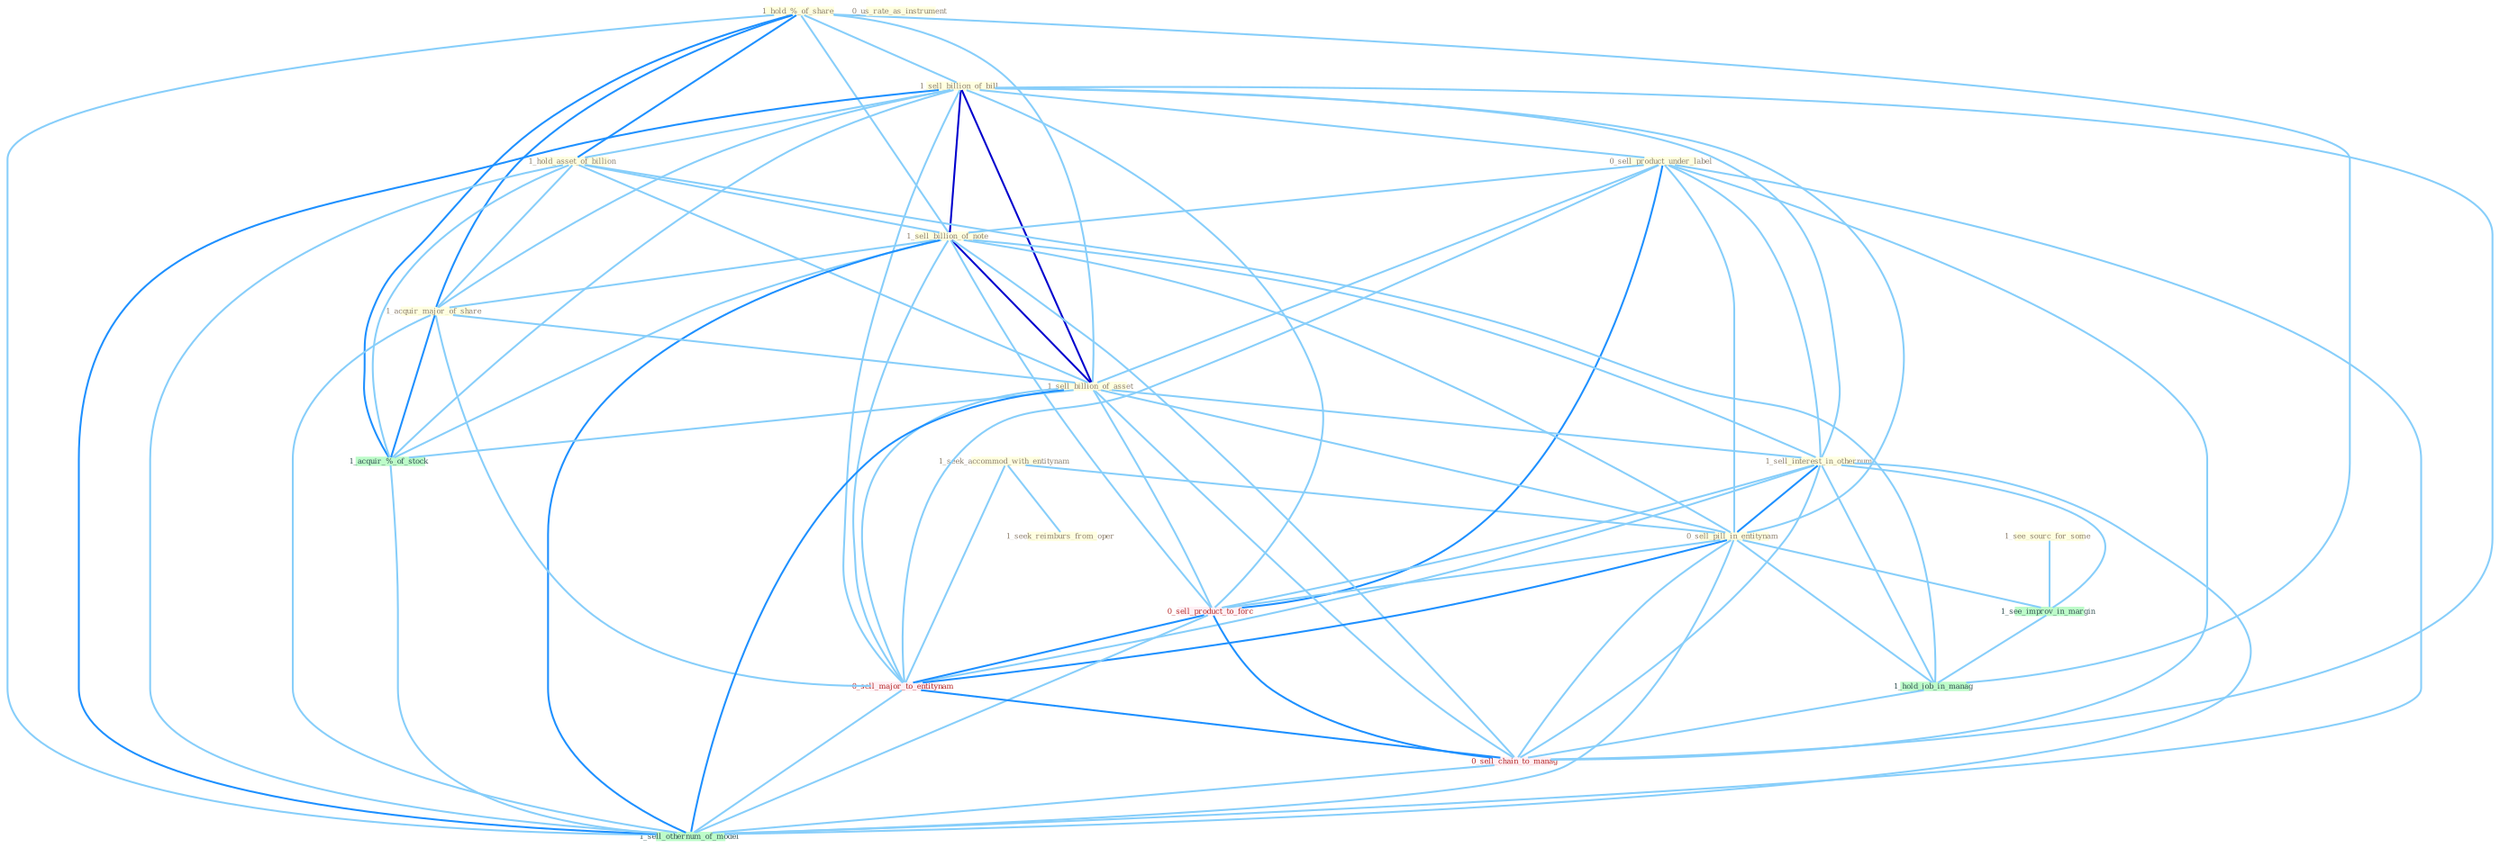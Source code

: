 Graph G{ 
    node
    [shape=polygon,style=filled,width=.5,height=.06,color="#BDFCC9",fixedsize=true,fontsize=4,
    fontcolor="#2f4f4f"];
    {node
    [color="#ffffe0", fontcolor="#8b7d6b"] "1_hold_%_of_share " "0_us_rate_as_instrument " "1_seek_accommod_with_entitynam " "1_sell_billion_of_bill " "1_see_sourc_for_some " "0_sell_product_under_label " "1_hold_asset_of_billion " "1_sell_billion_of_note " "1_acquir_major_of_share " "1_seek_reimburs_from_oper " "1_sell_billion_of_asset " "1_sell_interest_in_othernum " "0_sell_pill_in_entitynam "}
{node [color="#fff0f5", fontcolor="#b22222"] "0_sell_product_to_forc " "0_sell_major_to_entitynam " "0_sell_chain_to_manag "}
edge [color="#B0E2FF"];

	"1_hold_%_of_share " -- "1_sell_billion_of_bill " [w="1", color="#87cefa" ];
	"1_hold_%_of_share " -- "1_hold_asset_of_billion " [w="2", color="#1e90ff" , len=0.8];
	"1_hold_%_of_share " -- "1_sell_billion_of_note " [w="1", color="#87cefa" ];
	"1_hold_%_of_share " -- "1_acquir_major_of_share " [w="2", color="#1e90ff" , len=0.8];
	"1_hold_%_of_share " -- "1_sell_billion_of_asset " [w="1", color="#87cefa" ];
	"1_hold_%_of_share " -- "1_acquir_%_of_stock " [w="2", color="#1e90ff" , len=0.8];
	"1_hold_%_of_share " -- "1_hold_job_in_manag " [w="1", color="#87cefa" ];
	"1_hold_%_of_share " -- "1_sell_othernum_of_model " [w="1", color="#87cefa" ];
	"1_seek_accommod_with_entitynam " -- "1_seek_reimburs_from_oper " [w="1", color="#87cefa" ];
	"1_seek_accommod_with_entitynam " -- "0_sell_pill_in_entitynam " [w="1", color="#87cefa" ];
	"1_seek_accommod_with_entitynam " -- "0_sell_major_to_entitynam " [w="1", color="#87cefa" ];
	"1_sell_billion_of_bill " -- "0_sell_product_under_label " [w="1", color="#87cefa" ];
	"1_sell_billion_of_bill " -- "1_hold_asset_of_billion " [w="1", color="#87cefa" ];
	"1_sell_billion_of_bill " -- "1_sell_billion_of_note " [w="3", color="#0000cd" , len=0.6];
	"1_sell_billion_of_bill " -- "1_acquir_major_of_share " [w="1", color="#87cefa" ];
	"1_sell_billion_of_bill " -- "1_sell_billion_of_asset " [w="3", color="#0000cd" , len=0.6];
	"1_sell_billion_of_bill " -- "1_sell_interest_in_othernum " [w="1", color="#87cefa" ];
	"1_sell_billion_of_bill " -- "0_sell_pill_in_entitynam " [w="1", color="#87cefa" ];
	"1_sell_billion_of_bill " -- "1_acquir_%_of_stock " [w="1", color="#87cefa" ];
	"1_sell_billion_of_bill " -- "0_sell_product_to_forc " [w="1", color="#87cefa" ];
	"1_sell_billion_of_bill " -- "0_sell_major_to_entitynam " [w="1", color="#87cefa" ];
	"1_sell_billion_of_bill " -- "0_sell_chain_to_manag " [w="1", color="#87cefa" ];
	"1_sell_billion_of_bill " -- "1_sell_othernum_of_model " [w="2", color="#1e90ff" , len=0.8];
	"1_see_sourc_for_some " -- "1_see_improv_in_margin " [w="1", color="#87cefa" ];
	"0_sell_product_under_label " -- "1_sell_billion_of_note " [w="1", color="#87cefa" ];
	"0_sell_product_under_label " -- "1_sell_billion_of_asset " [w="1", color="#87cefa" ];
	"0_sell_product_under_label " -- "1_sell_interest_in_othernum " [w="1", color="#87cefa" ];
	"0_sell_product_under_label " -- "0_sell_pill_in_entitynam " [w="1", color="#87cefa" ];
	"0_sell_product_under_label " -- "0_sell_product_to_forc " [w="2", color="#1e90ff" , len=0.8];
	"0_sell_product_under_label " -- "0_sell_major_to_entitynam " [w="1", color="#87cefa" ];
	"0_sell_product_under_label " -- "0_sell_chain_to_manag " [w="1", color="#87cefa" ];
	"0_sell_product_under_label " -- "1_sell_othernum_of_model " [w="1", color="#87cefa" ];
	"1_hold_asset_of_billion " -- "1_sell_billion_of_note " [w="1", color="#87cefa" ];
	"1_hold_asset_of_billion " -- "1_acquir_major_of_share " [w="1", color="#87cefa" ];
	"1_hold_asset_of_billion " -- "1_sell_billion_of_asset " [w="1", color="#87cefa" ];
	"1_hold_asset_of_billion " -- "1_acquir_%_of_stock " [w="1", color="#87cefa" ];
	"1_hold_asset_of_billion " -- "1_hold_job_in_manag " [w="1", color="#87cefa" ];
	"1_hold_asset_of_billion " -- "1_sell_othernum_of_model " [w="1", color="#87cefa" ];
	"1_sell_billion_of_note " -- "1_acquir_major_of_share " [w="1", color="#87cefa" ];
	"1_sell_billion_of_note " -- "1_sell_billion_of_asset " [w="3", color="#0000cd" , len=0.6];
	"1_sell_billion_of_note " -- "1_sell_interest_in_othernum " [w="1", color="#87cefa" ];
	"1_sell_billion_of_note " -- "0_sell_pill_in_entitynam " [w="1", color="#87cefa" ];
	"1_sell_billion_of_note " -- "1_acquir_%_of_stock " [w="1", color="#87cefa" ];
	"1_sell_billion_of_note " -- "0_sell_product_to_forc " [w="1", color="#87cefa" ];
	"1_sell_billion_of_note " -- "0_sell_major_to_entitynam " [w="1", color="#87cefa" ];
	"1_sell_billion_of_note " -- "0_sell_chain_to_manag " [w="1", color="#87cefa" ];
	"1_sell_billion_of_note " -- "1_sell_othernum_of_model " [w="2", color="#1e90ff" , len=0.8];
	"1_acquir_major_of_share " -- "1_sell_billion_of_asset " [w="1", color="#87cefa" ];
	"1_acquir_major_of_share " -- "1_acquir_%_of_stock " [w="2", color="#1e90ff" , len=0.8];
	"1_acquir_major_of_share " -- "0_sell_major_to_entitynam " [w="1", color="#87cefa" ];
	"1_acquir_major_of_share " -- "1_sell_othernum_of_model " [w="1", color="#87cefa" ];
	"1_sell_billion_of_asset " -- "1_sell_interest_in_othernum " [w="1", color="#87cefa" ];
	"1_sell_billion_of_asset " -- "0_sell_pill_in_entitynam " [w="1", color="#87cefa" ];
	"1_sell_billion_of_asset " -- "1_acquir_%_of_stock " [w="1", color="#87cefa" ];
	"1_sell_billion_of_asset " -- "0_sell_product_to_forc " [w="1", color="#87cefa" ];
	"1_sell_billion_of_asset " -- "0_sell_major_to_entitynam " [w="1", color="#87cefa" ];
	"1_sell_billion_of_asset " -- "0_sell_chain_to_manag " [w="1", color="#87cefa" ];
	"1_sell_billion_of_asset " -- "1_sell_othernum_of_model " [w="2", color="#1e90ff" , len=0.8];
	"1_sell_interest_in_othernum " -- "0_sell_pill_in_entitynam " [w="2", color="#1e90ff" , len=0.8];
	"1_sell_interest_in_othernum " -- "1_see_improv_in_margin " [w="1", color="#87cefa" ];
	"1_sell_interest_in_othernum " -- "1_hold_job_in_manag " [w="1", color="#87cefa" ];
	"1_sell_interest_in_othernum " -- "0_sell_product_to_forc " [w="1", color="#87cefa" ];
	"1_sell_interest_in_othernum " -- "0_sell_major_to_entitynam " [w="1", color="#87cefa" ];
	"1_sell_interest_in_othernum " -- "0_sell_chain_to_manag " [w="1", color="#87cefa" ];
	"1_sell_interest_in_othernum " -- "1_sell_othernum_of_model " [w="1", color="#87cefa" ];
	"0_sell_pill_in_entitynam " -- "1_see_improv_in_margin " [w="1", color="#87cefa" ];
	"0_sell_pill_in_entitynam " -- "1_hold_job_in_manag " [w="1", color="#87cefa" ];
	"0_sell_pill_in_entitynam " -- "0_sell_product_to_forc " [w="1", color="#87cefa" ];
	"0_sell_pill_in_entitynam " -- "0_sell_major_to_entitynam " [w="2", color="#1e90ff" , len=0.8];
	"0_sell_pill_in_entitynam " -- "0_sell_chain_to_manag " [w="1", color="#87cefa" ];
	"0_sell_pill_in_entitynam " -- "1_sell_othernum_of_model " [w="1", color="#87cefa" ];
	"1_see_improv_in_margin " -- "1_hold_job_in_manag " [w="1", color="#87cefa" ];
	"1_acquir_%_of_stock " -- "1_sell_othernum_of_model " [w="1", color="#87cefa" ];
	"1_hold_job_in_manag " -- "0_sell_chain_to_manag " [w="1", color="#87cefa" ];
	"0_sell_product_to_forc " -- "0_sell_major_to_entitynam " [w="2", color="#1e90ff" , len=0.8];
	"0_sell_product_to_forc " -- "0_sell_chain_to_manag " [w="2", color="#1e90ff" , len=0.8];
	"0_sell_product_to_forc " -- "1_sell_othernum_of_model " [w="1", color="#87cefa" ];
	"0_sell_major_to_entitynam " -- "0_sell_chain_to_manag " [w="2", color="#1e90ff" , len=0.8];
	"0_sell_major_to_entitynam " -- "1_sell_othernum_of_model " [w="1", color="#87cefa" ];
	"0_sell_chain_to_manag " -- "1_sell_othernum_of_model " [w="1", color="#87cefa" ];
}